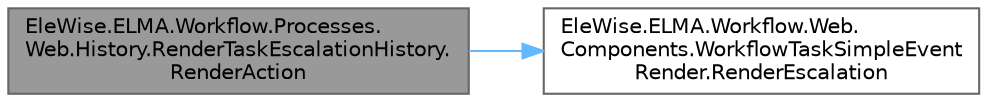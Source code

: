 digraph "EleWise.ELMA.Workflow.Processes.Web.History.RenderTaskEscalationHistory.RenderAction"
{
 // LATEX_PDF_SIZE
  bgcolor="transparent";
  edge [fontname=Helvetica,fontsize=10,labelfontname=Helvetica,labelfontsize=10];
  node [fontname=Helvetica,fontsize=10,shape=box,height=0.2,width=0.4];
  rankdir="LR";
  Node1 [id="Node000001",label="EleWise.ELMA.Workflow.Processes.\lWeb.History.RenderTaskEscalationHistory.\lRenderAction",height=0.2,width=0.4,color="gray40", fillcolor="grey60", style="filled", fontcolor="black",tooltip="Срендерить"];
  Node1 -> Node2 [id="edge1_Node000001_Node000002",color="steelblue1",style="solid",tooltip=" "];
  Node2 [id="Node000002",label="EleWise.ELMA.Workflow.Web.\lComponents.WorkflowTaskSimpleEvent\lRender.RenderEscalation",height=0.2,width=0.4,color="grey40", fillcolor="white", style="filled",URL="$class_ele_wise_1_1_e_l_m_a_1_1_workflow_1_1_web_1_1_components_1_1_workflow_task_simple_event_render.html#a04557481863a6bd2595dedf9db81f509",tooltip="По эскалации"];
}
